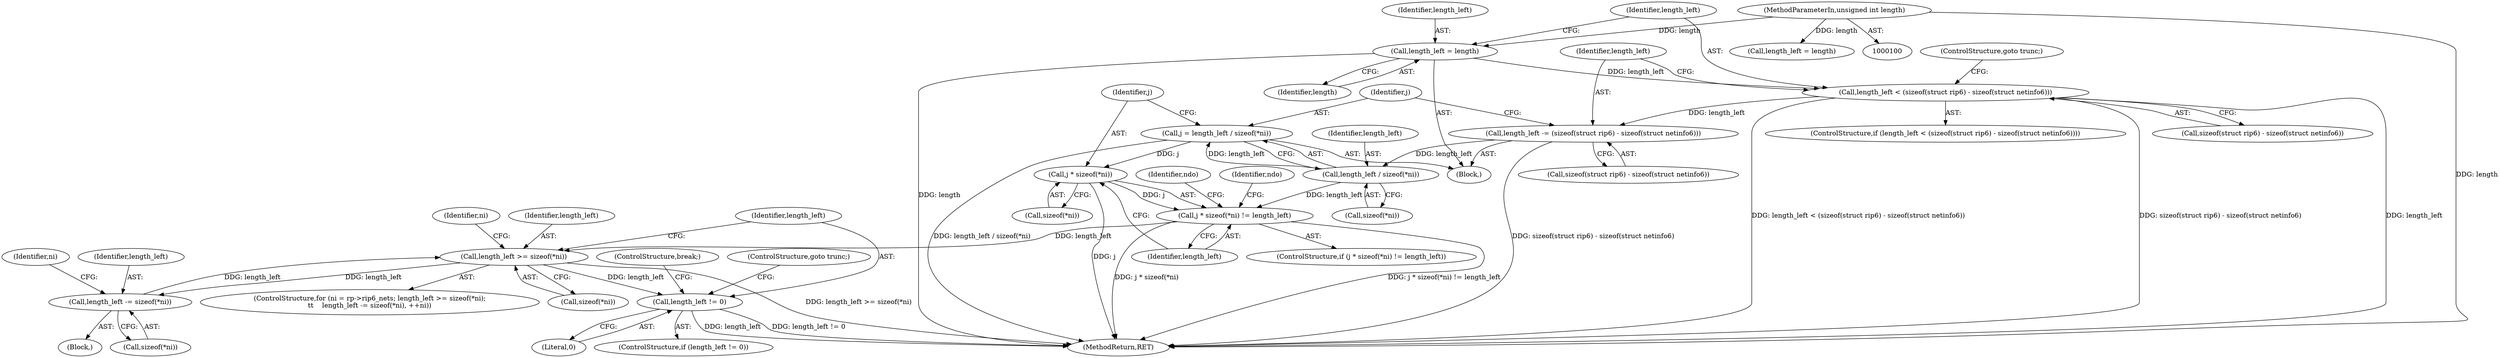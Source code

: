 digraph "0_tcpdump_e942fb84fbe3a73a98a00d2a279425872b5fb9d2@API" {
"1000281" [label="(Call,j * sizeof(*ni))"];
"1000272" [label="(Call,j = length_left / sizeof(*ni))"];
"1000274" [label="(Call,length_left / sizeof(*ni))"];
"1000265" [label="(Call,length_left -= (sizeof(struct rip6) - sizeof(struct netinfo6)))"];
"1000257" [label="(Call,length_left < (sizeof(struct rip6) - sizeof(struct netinfo6)))"];
"1000253" [label="(Call,length_left = length)"];
"1000103" [label="(MethodParameterIn,unsigned int length)"];
"1000280" [label="(Call,j * sizeof(*ni) != length_left)"];
"1000308" [label="(Call,length_left >= sizeof(*ni))"];
"1000314" [label="(Call,length_left -= sizeof(*ni))"];
"1000347" [label="(Call,length_left != 0)"];
"1000282" [label="(Identifier,j)"];
"1000254" [label="(Identifier,length_left)"];
"1000274" [label="(Call,length_left / sizeof(*ni))"];
"1000280" [label="(Call,j * sizeof(*ni) != length_left)"];
"1000316" [label="(Call,sizeof(*ni))"];
"1000309" [label="(Identifier,length_left)"];
"1000315" [label="(Identifier,length_left)"];
"1000351" [label="(ControlStructure,break;)"];
"1000275" [label="(Identifier,length_left)"];
"1000256" [label="(ControlStructure,if (length_left < (sizeof(struct rip6) - sizeof(struct netinfo6))))"];
"1000253" [label="(Call,length_left = length)"];
"1000122" [label="(Block,)"];
"1000302" [label="(ControlStructure,for (ni = rp->rip6_nets; length_left >= sizeof(*ni);\n\t\t    length_left -= sizeof(*ni), ++ni))"];
"1000320" [label="(Identifier,ni)"];
"1000298" [label="(Identifier,ndo)"];
"1000346" [label="(ControlStructure,if (length_left != 0))"];
"1000389" [label="(MethodReturn,RET)"];
"1000259" [label="(Call,sizeof(struct rip6) - sizeof(struct netinfo6))"];
"1000257" [label="(Call,length_left < (sizeof(struct rip6) - sizeof(struct netinfo6)))"];
"1000265" [label="(Call,length_left -= (sizeof(struct rip6) - sizeof(struct netinfo6)))"];
"1000313" [label="(Block,)"];
"1000308" [label="(Call,length_left >= sizeof(*ni))"];
"1000267" [label="(Call,sizeof(struct rip6) - sizeof(struct netinfo6))"];
"1000324" [label="(Identifier,ni)"];
"1000348" [label="(Identifier,length_left)"];
"1000276" [label="(Call,sizeof(*ni))"];
"1000281" [label="(Call,j * sizeof(*ni))"];
"1000272" [label="(Call,j = length_left / sizeof(*ni))"];
"1000289" [label="(Identifier,ndo)"];
"1000264" [label="(ControlStructure,goto trunc;)"];
"1000258" [label="(Identifier,length_left)"];
"1000310" [label="(Call,sizeof(*ni))"];
"1000255" [label="(Identifier,length)"];
"1000286" [label="(Identifier,length_left)"];
"1000273" [label="(Identifier,j)"];
"1000350" [label="(ControlStructure,goto trunc;)"];
"1000283" [label="(Call,sizeof(*ni))"];
"1000266" [label="(Identifier,length_left)"];
"1000347" [label="(Call,length_left != 0)"];
"1000349" [label="(Literal,0)"];
"1000103" [label="(MethodParameterIn,unsigned int length)"];
"1000124" [label="(Call,length_left = length)"];
"1000279" [label="(ControlStructure,if (j * sizeof(*ni) != length_left))"];
"1000314" [label="(Call,length_left -= sizeof(*ni))"];
"1000281" -> "1000280"  [label="AST: "];
"1000281" -> "1000283"  [label="CFG: "];
"1000282" -> "1000281"  [label="AST: "];
"1000283" -> "1000281"  [label="AST: "];
"1000286" -> "1000281"  [label="CFG: "];
"1000281" -> "1000389"  [label="DDG: j"];
"1000281" -> "1000280"  [label="DDG: j"];
"1000272" -> "1000281"  [label="DDG: j"];
"1000272" -> "1000122"  [label="AST: "];
"1000272" -> "1000274"  [label="CFG: "];
"1000273" -> "1000272"  [label="AST: "];
"1000274" -> "1000272"  [label="AST: "];
"1000282" -> "1000272"  [label="CFG: "];
"1000272" -> "1000389"  [label="DDG: length_left / sizeof(*ni)"];
"1000274" -> "1000272"  [label="DDG: length_left"];
"1000274" -> "1000276"  [label="CFG: "];
"1000275" -> "1000274"  [label="AST: "];
"1000276" -> "1000274"  [label="AST: "];
"1000265" -> "1000274"  [label="DDG: length_left"];
"1000274" -> "1000280"  [label="DDG: length_left"];
"1000265" -> "1000122"  [label="AST: "];
"1000265" -> "1000267"  [label="CFG: "];
"1000266" -> "1000265"  [label="AST: "];
"1000267" -> "1000265"  [label="AST: "];
"1000273" -> "1000265"  [label="CFG: "];
"1000265" -> "1000389"  [label="DDG: sizeof(struct rip6) - sizeof(struct netinfo6)"];
"1000257" -> "1000265"  [label="DDG: length_left"];
"1000257" -> "1000256"  [label="AST: "];
"1000257" -> "1000259"  [label="CFG: "];
"1000258" -> "1000257"  [label="AST: "];
"1000259" -> "1000257"  [label="AST: "];
"1000264" -> "1000257"  [label="CFG: "];
"1000266" -> "1000257"  [label="CFG: "];
"1000257" -> "1000389"  [label="DDG: sizeof(struct rip6) - sizeof(struct netinfo6)"];
"1000257" -> "1000389"  [label="DDG: length_left"];
"1000257" -> "1000389"  [label="DDG: length_left < (sizeof(struct rip6) - sizeof(struct netinfo6))"];
"1000253" -> "1000257"  [label="DDG: length_left"];
"1000253" -> "1000122"  [label="AST: "];
"1000253" -> "1000255"  [label="CFG: "];
"1000254" -> "1000253"  [label="AST: "];
"1000255" -> "1000253"  [label="AST: "];
"1000258" -> "1000253"  [label="CFG: "];
"1000253" -> "1000389"  [label="DDG: length"];
"1000103" -> "1000253"  [label="DDG: length"];
"1000103" -> "1000100"  [label="AST: "];
"1000103" -> "1000389"  [label="DDG: length"];
"1000103" -> "1000124"  [label="DDG: length"];
"1000280" -> "1000279"  [label="AST: "];
"1000280" -> "1000286"  [label="CFG: "];
"1000286" -> "1000280"  [label="AST: "];
"1000289" -> "1000280"  [label="CFG: "];
"1000298" -> "1000280"  [label="CFG: "];
"1000280" -> "1000389"  [label="DDG: j * sizeof(*ni) != length_left"];
"1000280" -> "1000389"  [label="DDG: j * sizeof(*ni)"];
"1000280" -> "1000308"  [label="DDG: length_left"];
"1000308" -> "1000302"  [label="AST: "];
"1000308" -> "1000310"  [label="CFG: "];
"1000309" -> "1000308"  [label="AST: "];
"1000310" -> "1000308"  [label="AST: "];
"1000324" -> "1000308"  [label="CFG: "];
"1000348" -> "1000308"  [label="CFG: "];
"1000308" -> "1000389"  [label="DDG: length_left >= sizeof(*ni)"];
"1000314" -> "1000308"  [label="DDG: length_left"];
"1000308" -> "1000314"  [label="DDG: length_left"];
"1000308" -> "1000347"  [label="DDG: length_left"];
"1000314" -> "1000313"  [label="AST: "];
"1000314" -> "1000316"  [label="CFG: "];
"1000315" -> "1000314"  [label="AST: "];
"1000316" -> "1000314"  [label="AST: "];
"1000320" -> "1000314"  [label="CFG: "];
"1000347" -> "1000346"  [label="AST: "];
"1000347" -> "1000349"  [label="CFG: "];
"1000348" -> "1000347"  [label="AST: "];
"1000349" -> "1000347"  [label="AST: "];
"1000350" -> "1000347"  [label="CFG: "];
"1000351" -> "1000347"  [label="CFG: "];
"1000347" -> "1000389"  [label="DDG: length_left"];
"1000347" -> "1000389"  [label="DDG: length_left != 0"];
}

